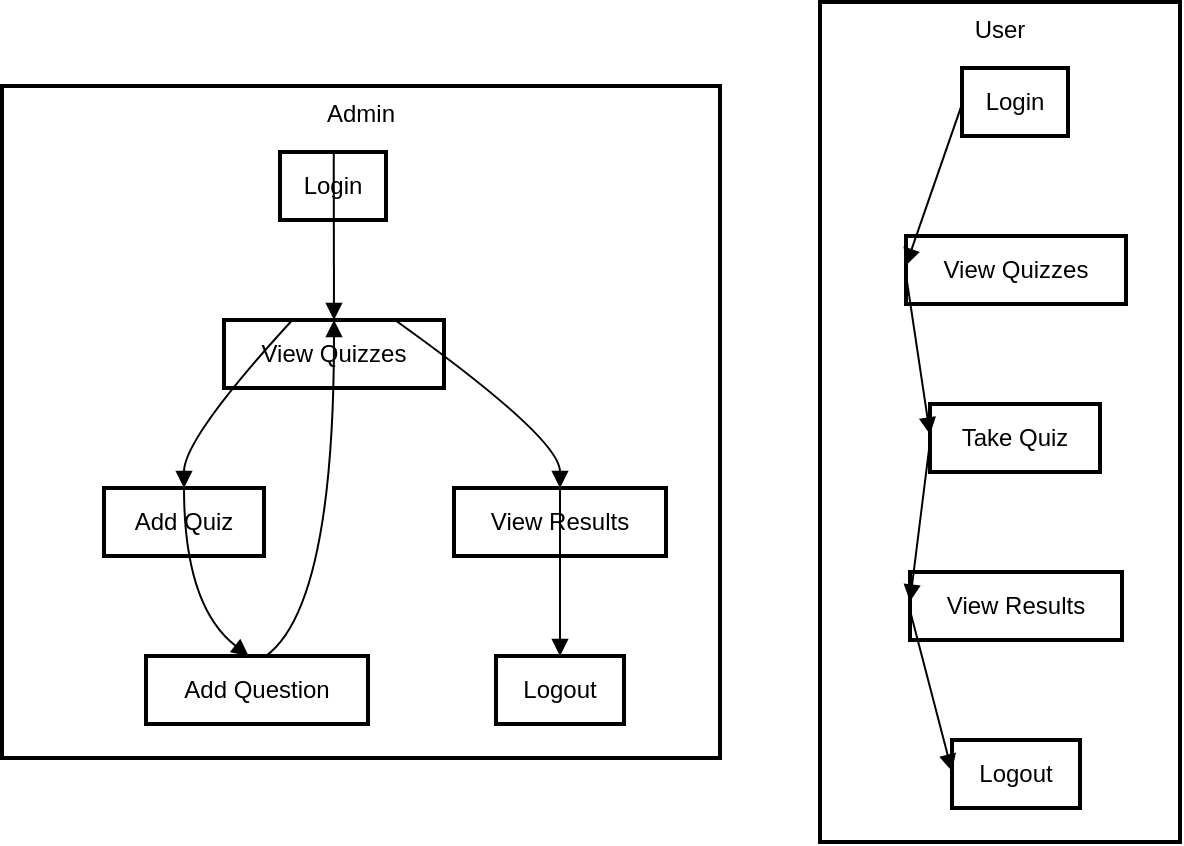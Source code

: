 <mxfile version="24.7.12">
  <diagram name="Page-1" id="F6vCvJbw0voDXIWvyFpe">
    <mxGraphModel>
      <root>
        <mxCell id="0" />
        <mxCell id="1" parent="0" />
        <mxCell id="2" value="Admin" style="whiteSpace=wrap;strokeWidth=2;verticalAlign=top;" vertex="1" parent="1">
          <mxGeometry y="42" width="359" height="336" as="geometry" />
        </mxCell>
        <mxCell id="3" value="Login" style="whiteSpace=wrap;strokeWidth=2;" vertex="1" parent="2">
          <mxGeometry x="139" y="33" width="53" height="34" as="geometry" />
        </mxCell>
        <mxCell id="4" value="View Quizzes" style="whiteSpace=wrap;strokeWidth=2;" vertex="1" parent="2">
          <mxGeometry x="111" y="117" width="110" height="34" as="geometry" />
        </mxCell>
        <mxCell id="5" value="Add Quiz" style="whiteSpace=wrap;strokeWidth=2;" vertex="1" parent="2">
          <mxGeometry x="51" y="201" width="80" height="34" as="geometry" />
        </mxCell>
        <mxCell id="6" value="Add Question" style="whiteSpace=wrap;strokeWidth=2;" vertex="1" parent="2">
          <mxGeometry x="72" y="285" width="111" height="34" as="geometry" />
        </mxCell>
        <mxCell id="7" value="View Results" style="whiteSpace=wrap;strokeWidth=2;" vertex="1" parent="2">
          <mxGeometry x="226" y="201" width="106" height="34" as="geometry" />
        </mxCell>
        <mxCell id="8" value="Logout" style="whiteSpace=wrap;strokeWidth=2;" vertex="1" parent="2">
          <mxGeometry x="247" y="285" width="64" height="34" as="geometry" />
        </mxCell>
        <mxCell id="9" value="" style="curved=1;startArrow=none;endArrow=block;exitX=0.51;exitY=-0.24;entryX=0.5;entryY=-1.24;" edge="1" parent="2" source="3" target="4">
          <mxGeometry relative="1" as="geometry">
            <Array as="points" />
          </mxGeometry>
        </mxCell>
        <mxCell id="10" value="" style="curved=1;startArrow=none;endArrow=block;exitX=0.22;exitY=-0.24;entryX=0.5;entryY=-1.24;" edge="1" parent="2" source="4" target="5">
          <mxGeometry relative="1" as="geometry">
            <Array as="points">
              <mxPoint x="91" y="176" />
            </Array>
          </mxGeometry>
        </mxCell>
        <mxCell id="11" value="" style="curved=1;startArrow=none;endArrow=block;exitX=0.5;exitY=-0.24;entryX=0.37;entryY=-1.24;" edge="1" parent="2" source="5" target="6">
          <mxGeometry relative="1" as="geometry">
            <Array as="points">
              <mxPoint x="91" y="260" />
            </Array>
          </mxGeometry>
        </mxCell>
        <mxCell id="12" value="" style="curved=1;startArrow=none;endArrow=block;exitX=0.64;exitY=-1.24;entryX=0.5;entryY=-0.24;" edge="1" parent="2" source="6" target="4">
          <mxGeometry relative="1" as="geometry">
            <Array as="points">
              <mxPoint x="166" y="260" />
            </Array>
          </mxGeometry>
        </mxCell>
        <mxCell id="13" value="" style="curved=1;startArrow=none;endArrow=block;exitX=0.91;exitY=-0.24;entryX=0.5;entryY=-1.24;" edge="1" parent="2" source="4" target="7">
          <mxGeometry relative="1" as="geometry">
            <Array as="points">
              <mxPoint x="279" y="176" />
            </Array>
          </mxGeometry>
        </mxCell>
        <mxCell id="14" value="" style="curved=1;startArrow=none;endArrow=block;exitX=0.5;exitY=-0.24;entryX=0.5;entryY=-1.24;" edge="1" parent="2" source="7" target="8">
          <mxGeometry relative="1" as="geometry">
            <Array as="points" />
          </mxGeometry>
        </mxCell>
        <mxCell id="15" value="User" style="whiteSpace=wrap;strokeWidth=2;verticalAlign=top;" vertex="1" parent="1">
          <mxGeometry x="409" width="180" height="420" as="geometry" />
        </mxCell>
        <mxCell id="16" value="Login" style="whiteSpace=wrap;strokeWidth=2;" vertex="1" parent="15">
          <mxGeometry x="71" y="33" width="53" height="34" as="geometry" />
        </mxCell>
        <mxCell id="17" value="View Quizzes" style="whiteSpace=wrap;strokeWidth=2;" vertex="1" parent="15">
          <mxGeometry x="43" y="117" width="110" height="34" as="geometry" />
        </mxCell>
        <mxCell id="18" value="Take Quiz" style="whiteSpace=wrap;strokeWidth=2;" vertex="1" parent="15">
          <mxGeometry x="55" y="201" width="85" height="34" as="geometry" />
        </mxCell>
        <mxCell id="19" value="View Results" style="whiteSpace=wrap;strokeWidth=2;" vertex="1" parent="15">
          <mxGeometry x="45" y="285" width="106" height="34" as="geometry" />
        </mxCell>
        <mxCell id="20" value="Logout" style="whiteSpace=wrap;strokeWidth=2;" vertex="1" parent="15">
          <mxGeometry x="66" y="369" width="64" height="34" as="geometry" />
        </mxCell>
        <mxCell id="21" value="" style="curved=1;startArrow=none;endArrow=block;exitX=-7.21;exitY=1;entryX=-3.22;entryY=0;" edge="1" parent="15" source="16" target="17">
          <mxGeometry relative="1" as="geometry">
            <Array as="points" />
          </mxGeometry>
        </mxCell>
        <mxCell id="22" value="" style="curved=1;startArrow=none;endArrow=block;exitX=-3.22;exitY=1;entryX=-4.3;entryY=0;" edge="1" parent="15" source="17" target="18">
          <mxGeometry relative="1" as="geometry">
            <Array as="points" />
          </mxGeometry>
        </mxCell>
        <mxCell id="23" value="" style="curved=1;startArrow=none;endArrow=block;exitX=-4.3;exitY=1;entryX=-3.36;entryY=0;" edge="1" parent="15" source="18" target="19">
          <mxGeometry relative="1" as="geometry">
            <Array as="points" />
          </mxGeometry>
        </mxCell>
        <mxCell id="24" value="" style="curved=1;startArrow=none;endArrow=block;exitX=-3.36;exitY=1;entryX=-5.89;entryY=0;" edge="1" parent="15" source="19" target="20">
          <mxGeometry relative="1" as="geometry">
            <Array as="points" />
          </mxGeometry>
        </mxCell>
      </root>
    </mxGraphModel>
  </diagram>
</mxfile>
